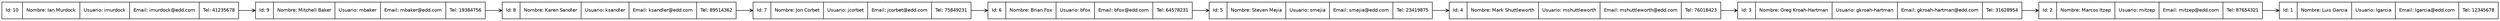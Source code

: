 digraph Usuarios {
  rankdir=LR;
  node [shape=record, fontsize=10, fontname="Helvetica"];
  edge [arrowhead=vee, arrowsize=0.6];

  n0 [label="{Id: 10|Nombre: Ian Murdock|Usuario: imurdock|Email: imurdock@edd.com|Tel: 41235678}"];
  n1 [label="{Id: 9|Nombre: Mitchell Baker|Usuario: mbaker|Email: mbaker@edd.com|Tel: 19384756}"];
  n0 -> n1;
  n2 [label="{Id: 8|Nombre: Karen Sandler|Usuario: ksandler|Email: ksandler@edd.com|Tel: 89514362}"];
  n1 -> n2;
  n3 [label="{Id: 7|Nombre: Jon Corbet|Usuario: jcorbet|Email: jcorbet@edd.com|Tel: 75849231}"];
  n2 -> n3;
  n4 [label="{Id: 6|Nombre: Brian Fox|Usuario: bfox|Email: bfox@edd.com|Tel: 64578231}"];
  n3 -> n4;
  n5 [label="{Id: 5|Nombre: Steven Mejia|Usuario: smejia|Email: smejia@edd.com|Tel: 23419875}"];
  n4 -> n5;
  n6 [label="{Id: 4|Nombre: Mark Shuttleworth|Usuario: mshuttleworth|Email: mshuttleworth@edd.com|Tel: 76018423}"];
  n5 -> n6;
  n7 [label="{Id: 3|Nombre: Greg Kroah-Hartman|Usuario: gkroah-hartman|Email: gkroah-hartman@edd.com|Tel: 31628954}"];
  n6 -> n7;
  n8 [label="{Id: 2|Nombre: Marcos Itzep|Usuario: mitzep|Email: mitzep@edd.com|Tel: 87654321}"];
  n7 -> n8;
  n9 [label="{Id: 1|Nombre: Luis Garcia|Usuario: lgarcia|Email: lgarcia@edd.com|Tel: 12345678}"];
  n8 -> n9;
}
